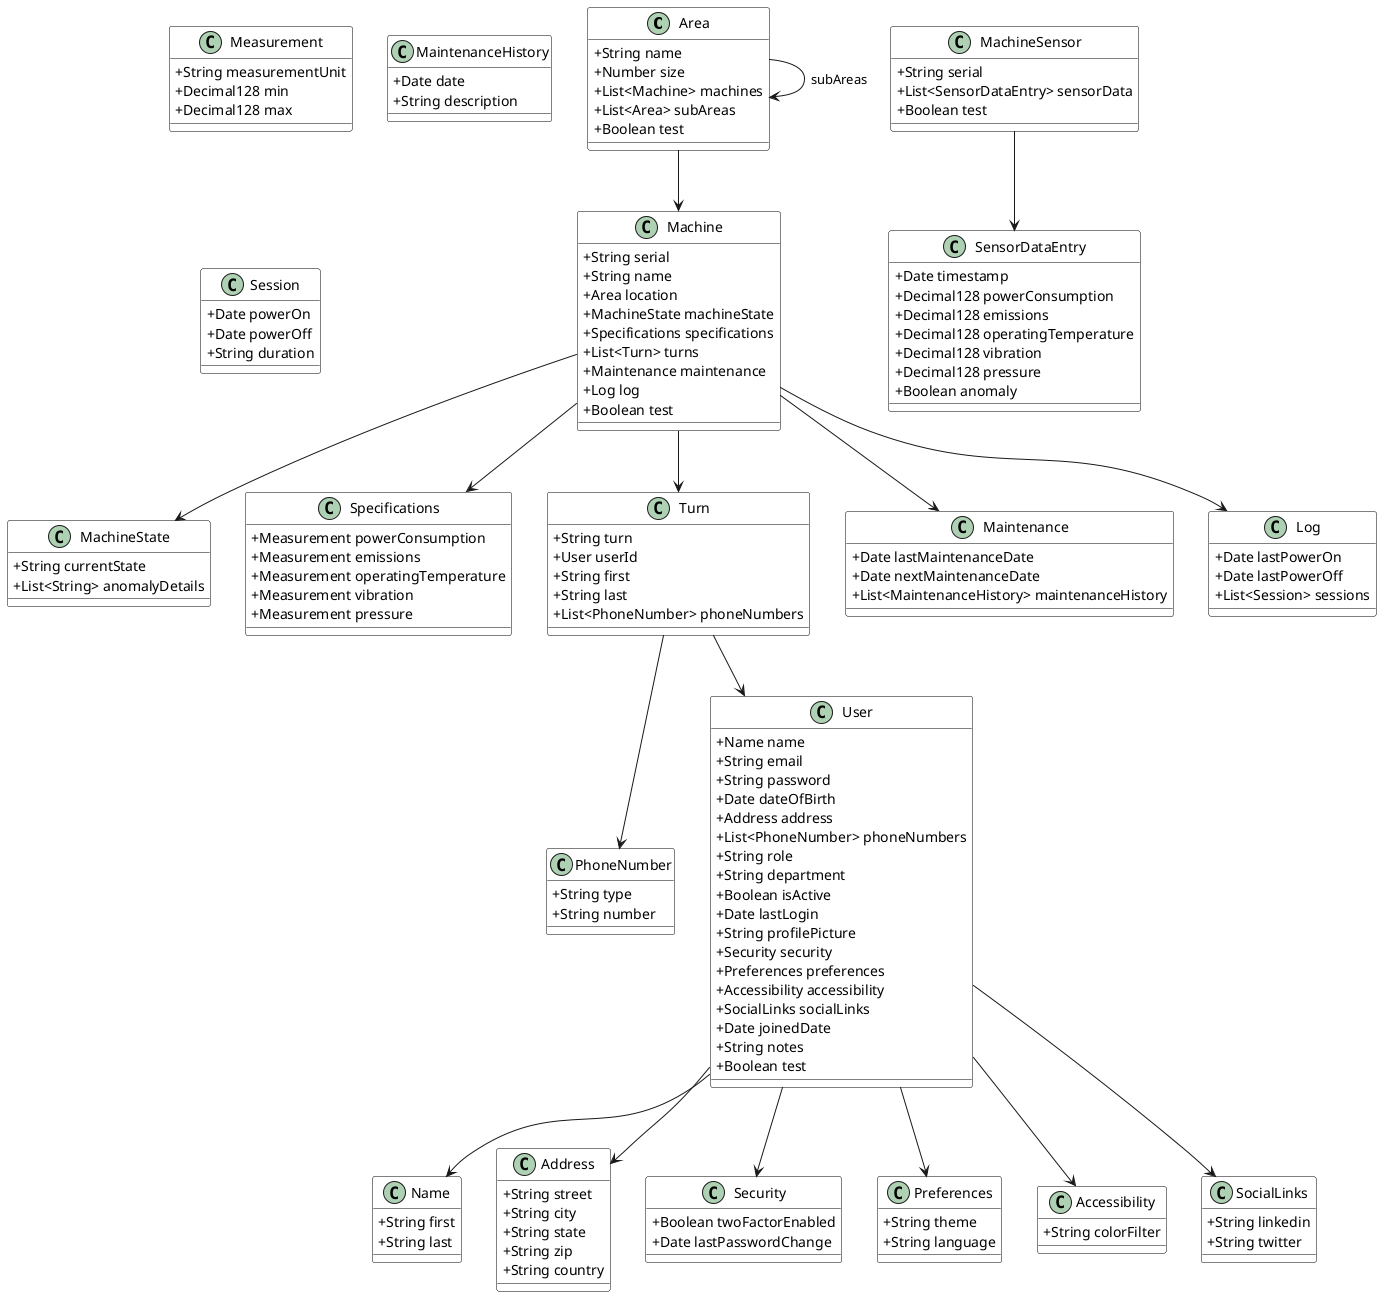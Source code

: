 @startuml
skinparam classAttributeIconSize 0
skinparam classFontColor black
skinparam classBorderColor black
skinparam classBackgroundColor white

class Area {
  +String name
  +Number size
  +List<Machine> machines
  +List<Area> subAreas
  +Boolean test
}

class Machine {
  +String serial
  +String name
  +Area location
  +MachineState machineState
  +Specifications specifications
  +List<Turn> turns
  +Maintenance maintenance
  +Log log
  +Boolean test
}

class MachineState {
  +String currentState
  +List<String> anomalyDetails
}

class Specifications {
  +Measurement powerConsumption
  +Measurement emissions
  +Measurement operatingTemperature
  +Measurement vibration
  +Measurement pressure
}

class Measurement {
  +String measurementUnit
  +Decimal128 min
  +Decimal128 max
}

class Turn {
  +String turn
  +User userId
  +String first
  +String last
  +List<PhoneNumber> phoneNumbers
}

class PhoneNumber {
  +String type
  +String number
}

class Maintenance {
  +Date lastMaintenanceDate
  +Date nextMaintenanceDate
  +List<MaintenanceHistory> maintenanceHistory
}

class MaintenanceHistory {
  +Date date
  +String description
}

class Log {
  +Date lastPowerOn
  +Date lastPowerOff
  +List<Session> sessions
}

class Session {
  +Date powerOn
  +Date powerOff
  +String duration
}

class MachineSensor {
  +String serial
  +List<SensorDataEntry> sensorData
  +Boolean test
}

class SensorDataEntry {
  +Date timestamp
  +Decimal128 powerConsumption
  +Decimal128 emissions
  +Decimal128 operatingTemperature
  +Decimal128 vibration
  +Decimal128 pressure
  +Boolean anomaly
}

class User {
  +Name name
  +String email
  +String password
  +Date dateOfBirth
  +Address address
  +List<PhoneNumber> phoneNumbers
  +String role
  +String department
  +Boolean isActive
  +Date lastLogin
  +String profilePicture
  +Security security
  +Preferences preferences
  +Accessibility accessibility
  +SocialLinks socialLinks
  +Date joinedDate
  +String notes
  +Boolean test
}

class Name {
  +String first
  +String last
}

class Address {
  +String street
  +String city
  +String state
  +String zip
  +String country
}

class Security {
  +Boolean twoFactorEnabled
  +Date lastPasswordChange
}

class Preferences {
  +String theme
  +String language
}

class Accessibility {
  +String colorFilter
}

class SocialLinks {
  +String linkedin
  +String twitter
}

'// Relationships
Area --> Machine
Area --> Area : subAreas
Machine --> MachineState
Machine --> Specifications
Machine --> Turn
Machine --> Maintenance
Machine --> Log
Turn --> User
Turn --> PhoneNumber
MachineSensor --> SensorDataEntry
User --> Name
User --> Address
User --> Security
User --> Preferences
User --> Accessibility
User --> SocialLinks

@enduml

